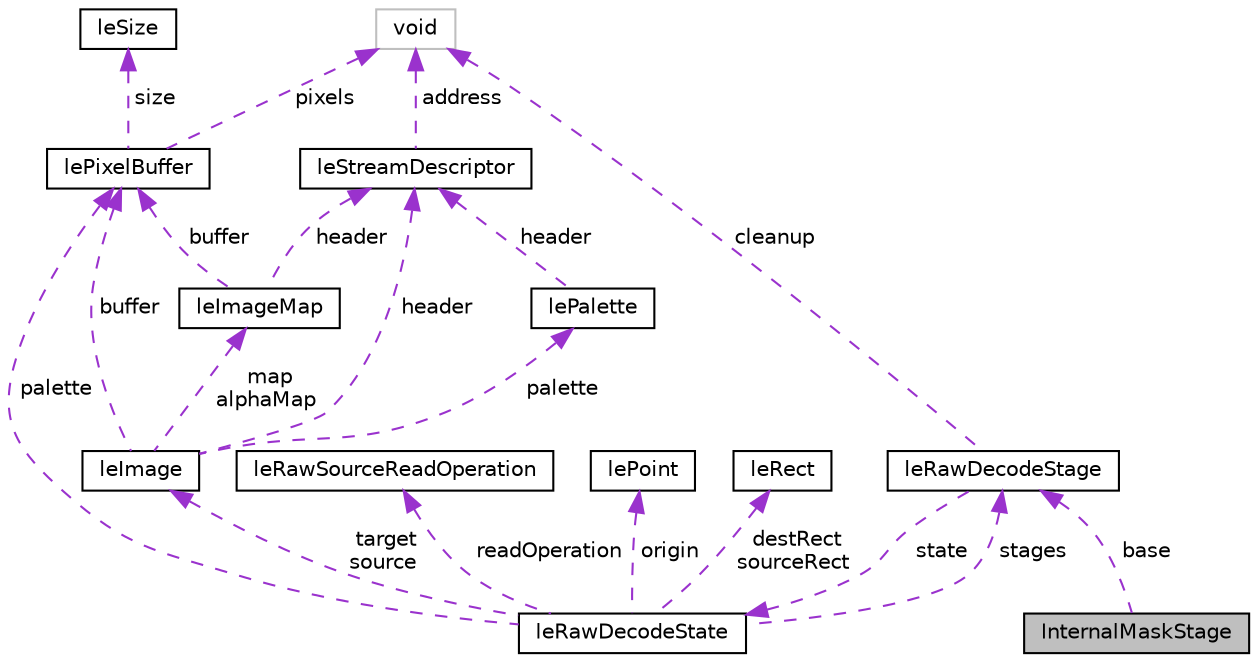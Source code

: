 digraph "InternalMaskStage"
{
 // LATEX_PDF_SIZE
  edge [fontname="Helvetica",fontsize="10",labelfontname="Helvetica",labelfontsize="10"];
  node [fontname="Helvetica",fontsize="10",shape=record];
  Node1 [label="InternalMaskStage",height=0.2,width=0.4,color="black", fillcolor="grey75", style="filled", fontcolor="black",tooltip=" "];
  Node2 -> Node1 [dir="back",color="darkorchid3",fontsize="10",style="dashed",label=" base" ,fontname="Helvetica"];
  Node2 [label="leRawDecodeStage",height=0.2,width=0.4,color="black", fillcolor="white", style="filled",URL="$structle_raw_decode_stage.html",tooltip=" "];
  Node3 -> Node2 [dir="back",color="darkorchid3",fontsize="10",style="dashed",label=" cleanup" ,fontname="Helvetica"];
  Node3 [label="void",height=0.2,width=0.4,color="grey75", fillcolor="white", style="filled",tooltip=" "];
  Node4 -> Node2 [dir="back",color="darkorchid3",fontsize="10",style="dashed",label=" state" ,fontname="Helvetica"];
  Node4 [label="leRawDecodeState",height=0.2,width=0.4,color="black", fillcolor="white", style="filled",URL="$structle_raw_decode_state.html",tooltip=" "];
  Node5 -> Node4 [dir="back",color="darkorchid3",fontsize="10",style="dashed",label=" palette" ,fontname="Helvetica"];
  Node5 [label="lePixelBuffer",height=0.2,width=0.4,color="black", fillcolor="white", style="filled",URL="$structle_pixel_buffer.html",tooltip=" "];
  Node3 -> Node5 [dir="back",color="darkorchid3",fontsize="10",style="dashed",label=" pixels" ,fontname="Helvetica"];
  Node6 -> Node5 [dir="back",color="darkorchid3",fontsize="10",style="dashed",label=" size" ,fontname="Helvetica"];
  Node6 [label="leSize",height=0.2,width=0.4,color="black", fillcolor="white", style="filled",URL="$structle_size.html",tooltip=" "];
  Node7 -> Node4 [dir="back",color="darkorchid3",fontsize="10",style="dashed",label=" target\nsource" ,fontname="Helvetica"];
  Node7 [label="leImage",height=0.2,width=0.4,color="black", fillcolor="white", style="filled",URL="$structle_image.html",tooltip=" "];
  Node5 -> Node7 [dir="back",color="darkorchid3",fontsize="10",style="dashed",label=" buffer" ,fontname="Helvetica"];
  Node8 -> Node7 [dir="back",color="darkorchid3",fontsize="10",style="dashed",label=" palette" ,fontname="Helvetica"];
  Node8 [label="lePalette",height=0.2,width=0.4,color="black", fillcolor="white", style="filled",URL="$structle_palette.html",tooltip=" "];
  Node9 -> Node8 [dir="back",color="darkorchid3",fontsize="10",style="dashed",label=" header" ,fontname="Helvetica"];
  Node9 [label="leStreamDescriptor",height=0.2,width=0.4,color="black", fillcolor="white", style="filled",URL="$structle_stream_descriptor.html",tooltip=" "];
  Node3 -> Node9 [dir="back",color="darkorchid3",fontsize="10",style="dashed",label=" address" ,fontname="Helvetica"];
  Node9 -> Node7 [dir="back",color="darkorchid3",fontsize="10",style="dashed",label=" header" ,fontname="Helvetica"];
  Node10 -> Node7 [dir="back",color="darkorchid3",fontsize="10",style="dashed",label=" map\nalphaMap" ,fontname="Helvetica"];
  Node10 [label="leImageMap",height=0.2,width=0.4,color="black", fillcolor="white", style="filled",URL="$structle_image_map.html",tooltip=" "];
  Node5 -> Node10 [dir="back",color="darkorchid3",fontsize="10",style="dashed",label=" buffer" ,fontname="Helvetica"];
  Node9 -> Node10 [dir="back",color="darkorchid3",fontsize="10",style="dashed",label=" header" ,fontname="Helvetica"];
  Node11 -> Node4 [dir="back",color="darkorchid3",fontsize="10",style="dashed",label=" readOperation" ,fontname="Helvetica"];
  Node11 [label="leRawSourceReadOperation",height=0.2,width=0.4,color="black", fillcolor="white", style="filled",URL="$structle_raw_source_read_operation.html",tooltip=" "];
  Node12 -> Node4 [dir="back",color="darkorchid3",fontsize="10",style="dashed",label=" origin" ,fontname="Helvetica"];
  Node12 [label="lePoint",height=0.2,width=0.4,color="black", fillcolor="white", style="filled",URL="$structle_point.html",tooltip=" "];
  Node13 -> Node4 [dir="back",color="darkorchid3",fontsize="10",style="dashed",label=" destRect\nsourceRect" ,fontname="Helvetica"];
  Node13 [label="leRect",height=0.2,width=0.4,color="black", fillcolor="white", style="filled",URL="$structle_rect.html",tooltip=" "];
  Node2 -> Node4 [dir="back",color="darkorchid3",fontsize="10",style="dashed",label=" stages" ,fontname="Helvetica"];
}
